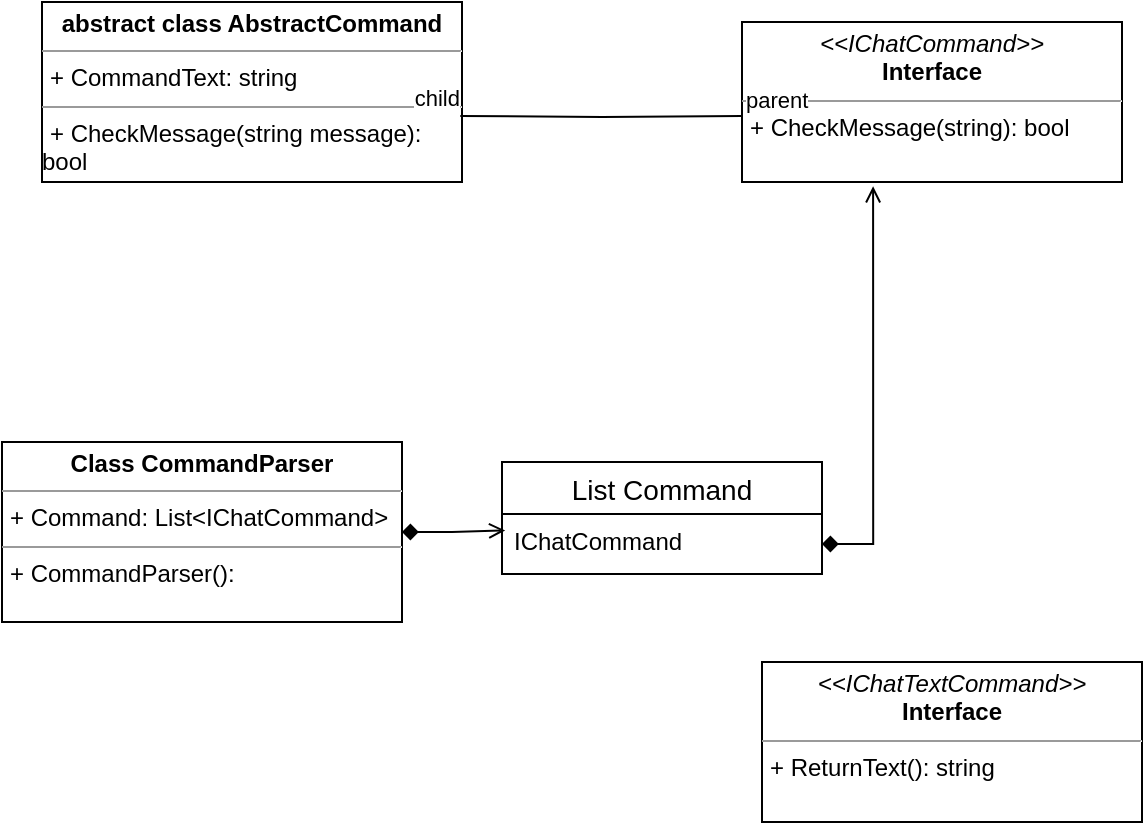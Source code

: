<mxfile version="20.0.1" type="github">
  <diagram id="SWGMLrm-cwwGKlHGoSp1" name="Page-1">
    <mxGraphModel dx="1038" dy="571" grid="1" gridSize="10" guides="1" tooltips="1" connect="1" arrows="1" fold="1" page="1" pageScale="1" pageWidth="827" pageHeight="1169" math="0" shadow="0">
      <root>
        <mxCell id="0" />
        <mxCell id="1" parent="0" />
        <mxCell id="OBhc8F2hurji-iFaECeH-1" value="&lt;p style=&quot;margin:0px;margin-top:4px;text-align:center;&quot;&gt;&lt;i&gt;&amp;lt;&amp;lt;IChatTextCommand&amp;gt;&amp;gt;&lt;/i&gt;&lt;br&gt;&lt;b&gt;Interface&lt;/b&gt;&lt;/p&gt;&lt;hr size=&quot;1&quot;&gt;&lt;p style=&quot;margin:0px;margin-left:4px;&quot;&gt;+ ReturnText(): string&lt;br&gt;&lt;/p&gt;" style="verticalAlign=top;align=left;overflow=fill;fontSize=12;fontFamily=Helvetica;html=1;" vertex="1" parent="1">
          <mxGeometry x="520" y="560" width="190" height="80" as="geometry" />
        </mxCell>
        <mxCell id="OBhc8F2hurji-iFaECeH-2" value="&lt;p style=&quot;margin:0px;margin-top:4px;text-align:center;&quot;&gt;&lt;i&gt;&amp;lt;&amp;lt;IChatCommand&amp;gt;&amp;gt;&lt;/i&gt;&lt;br&gt;&lt;b&gt;Interface&lt;/b&gt;&lt;/p&gt;&lt;hr size=&quot;1&quot;&gt;&lt;p style=&quot;margin:0px;margin-left:4px;&quot;&gt;+ CheckMessage(string): bool&lt;br&gt;&lt;/p&gt;" style="verticalAlign=top;align=left;overflow=fill;fontSize=12;fontFamily=Helvetica;html=1;" vertex="1" parent="1">
          <mxGeometry x="510" y="240" width="190" height="80" as="geometry" />
        </mxCell>
        <mxCell id="OBhc8F2hurji-iFaECeH-3" value="&lt;p style=&quot;margin:0px;margin-top:4px;text-align:center;&quot;&gt;&lt;b&gt;abstract class AbstractCommand&lt;/b&gt;&lt;br&gt;&lt;/p&gt;&lt;hr size=&quot;1&quot;&gt;&lt;p style=&quot;margin:0px;margin-left:4px;&quot;&gt;+ CommandText: string&lt;/p&gt;&lt;hr size=&quot;1&quot;&gt;&lt;p style=&quot;margin:0px;margin-left:4px;&quot;&gt;+ CheckMessage(string message):&amp;nbsp;&lt;/p&gt;bool" style="verticalAlign=top;align=left;overflow=fill;fontSize=12;fontFamily=Helvetica;html=1;" vertex="1" parent="1">
          <mxGeometry x="160" y="230" width="210" height="90" as="geometry" />
        </mxCell>
        <mxCell id="OBhc8F2hurji-iFaECeH-4" value="" style="endArrow=none;html=1;edgeStyle=orthogonalEdgeStyle;rounded=0;entryX=0.996;entryY=0.633;entryDx=0;entryDy=0;entryPerimeter=0;" edge="1" parent="1" target="OBhc8F2hurji-iFaECeH-3">
          <mxGeometry relative="1" as="geometry">
            <mxPoint x="510" y="287" as="sourcePoint" />
            <mxPoint x="510" y="260" as="targetPoint" />
          </mxGeometry>
        </mxCell>
        <mxCell id="OBhc8F2hurji-iFaECeH-5" value="parent" style="edgeLabel;resizable=0;html=1;align=left;verticalAlign=bottom;" connectable="0" vertex="1" parent="OBhc8F2hurji-iFaECeH-4">
          <mxGeometry x="-1" relative="1" as="geometry" />
        </mxCell>
        <mxCell id="OBhc8F2hurji-iFaECeH-6" value="child" style="edgeLabel;resizable=0;html=1;align=right;verticalAlign=bottom;" connectable="0" vertex="1" parent="OBhc8F2hurji-iFaECeH-4">
          <mxGeometry x="1" relative="1" as="geometry" />
        </mxCell>
        <mxCell id="OBhc8F2hurji-iFaECeH-29" style="edgeStyle=orthogonalEdgeStyle;rounded=0;orthogonalLoop=1;jettySize=auto;html=1;entryX=0.01;entryY=0.273;entryDx=0;entryDy=0;entryPerimeter=0;shadow=0;startArrow=diamond;startFill=1;endArrow=open;endFill=0;" edge="1" parent="1" source="OBhc8F2hurji-iFaECeH-9" target="OBhc8F2hurji-iFaECeH-24">
          <mxGeometry relative="1" as="geometry" />
        </mxCell>
        <mxCell id="OBhc8F2hurji-iFaECeH-9" value="&lt;p style=&quot;margin:0px;margin-top:4px;text-align:center;&quot;&gt;&lt;b&gt;Class&amp;nbsp;&lt;/b&gt;&lt;b style=&quot;background-color: initial;&quot;&gt;CommandParser&lt;/b&gt;&lt;/p&gt;&lt;hr size=&quot;1&quot;&gt;&lt;p style=&quot;margin:0px;margin-left:4px;&quot;&gt;+ Command: List&amp;lt;IChatCommand&amp;gt;&lt;/p&gt;&lt;hr size=&quot;1&quot;&gt;&lt;p style=&quot;margin:0px;margin-left:4px;&quot;&gt;+ CommandParser():&amp;nbsp;&lt;/p&gt;" style="verticalAlign=top;align=left;overflow=fill;fontSize=12;fontFamily=Helvetica;html=1;" vertex="1" parent="1">
          <mxGeometry x="140" y="450" width="200" height="90" as="geometry" />
        </mxCell>
        <mxCell id="OBhc8F2hurji-iFaECeH-10" value="List Command" style="swimlane;fontStyle=0;childLayout=stackLayout;horizontal=1;startSize=26;horizontalStack=0;resizeParent=1;resizeParentMax=0;resizeLast=0;collapsible=1;marginBottom=0;align=center;fontSize=14;" vertex="1" parent="1">
          <mxGeometry x="390" y="460" width="160" height="56" as="geometry">
            <mxRectangle x="460" y="440" width="120" height="26" as="alternateBounds" />
          </mxGeometry>
        </mxCell>
        <mxCell id="OBhc8F2hurji-iFaECeH-24" value="IChatCommand" style="text;strokeColor=none;fillColor=none;spacingLeft=4;spacingRight=4;overflow=hidden;rotatable=0;points=[[0,0.5],[1,0.5]];portConstraint=eastwest;fontSize=12;" vertex="1" parent="OBhc8F2hurji-iFaECeH-10">
          <mxGeometry y="26" width="160" height="30" as="geometry" />
        </mxCell>
        <mxCell id="OBhc8F2hurji-iFaECeH-28" style="edgeStyle=orthogonalEdgeStyle;rounded=0;orthogonalLoop=1;jettySize=auto;html=1;entryX=0.345;entryY=1.027;entryDx=0;entryDy=0;entryPerimeter=0;endArrow=open;endFill=0;shadow=0;startArrow=diamond;startFill=1;" edge="1" parent="1" source="OBhc8F2hurji-iFaECeH-24" target="OBhc8F2hurji-iFaECeH-2">
          <mxGeometry relative="1" as="geometry" />
        </mxCell>
      </root>
    </mxGraphModel>
  </diagram>
</mxfile>
